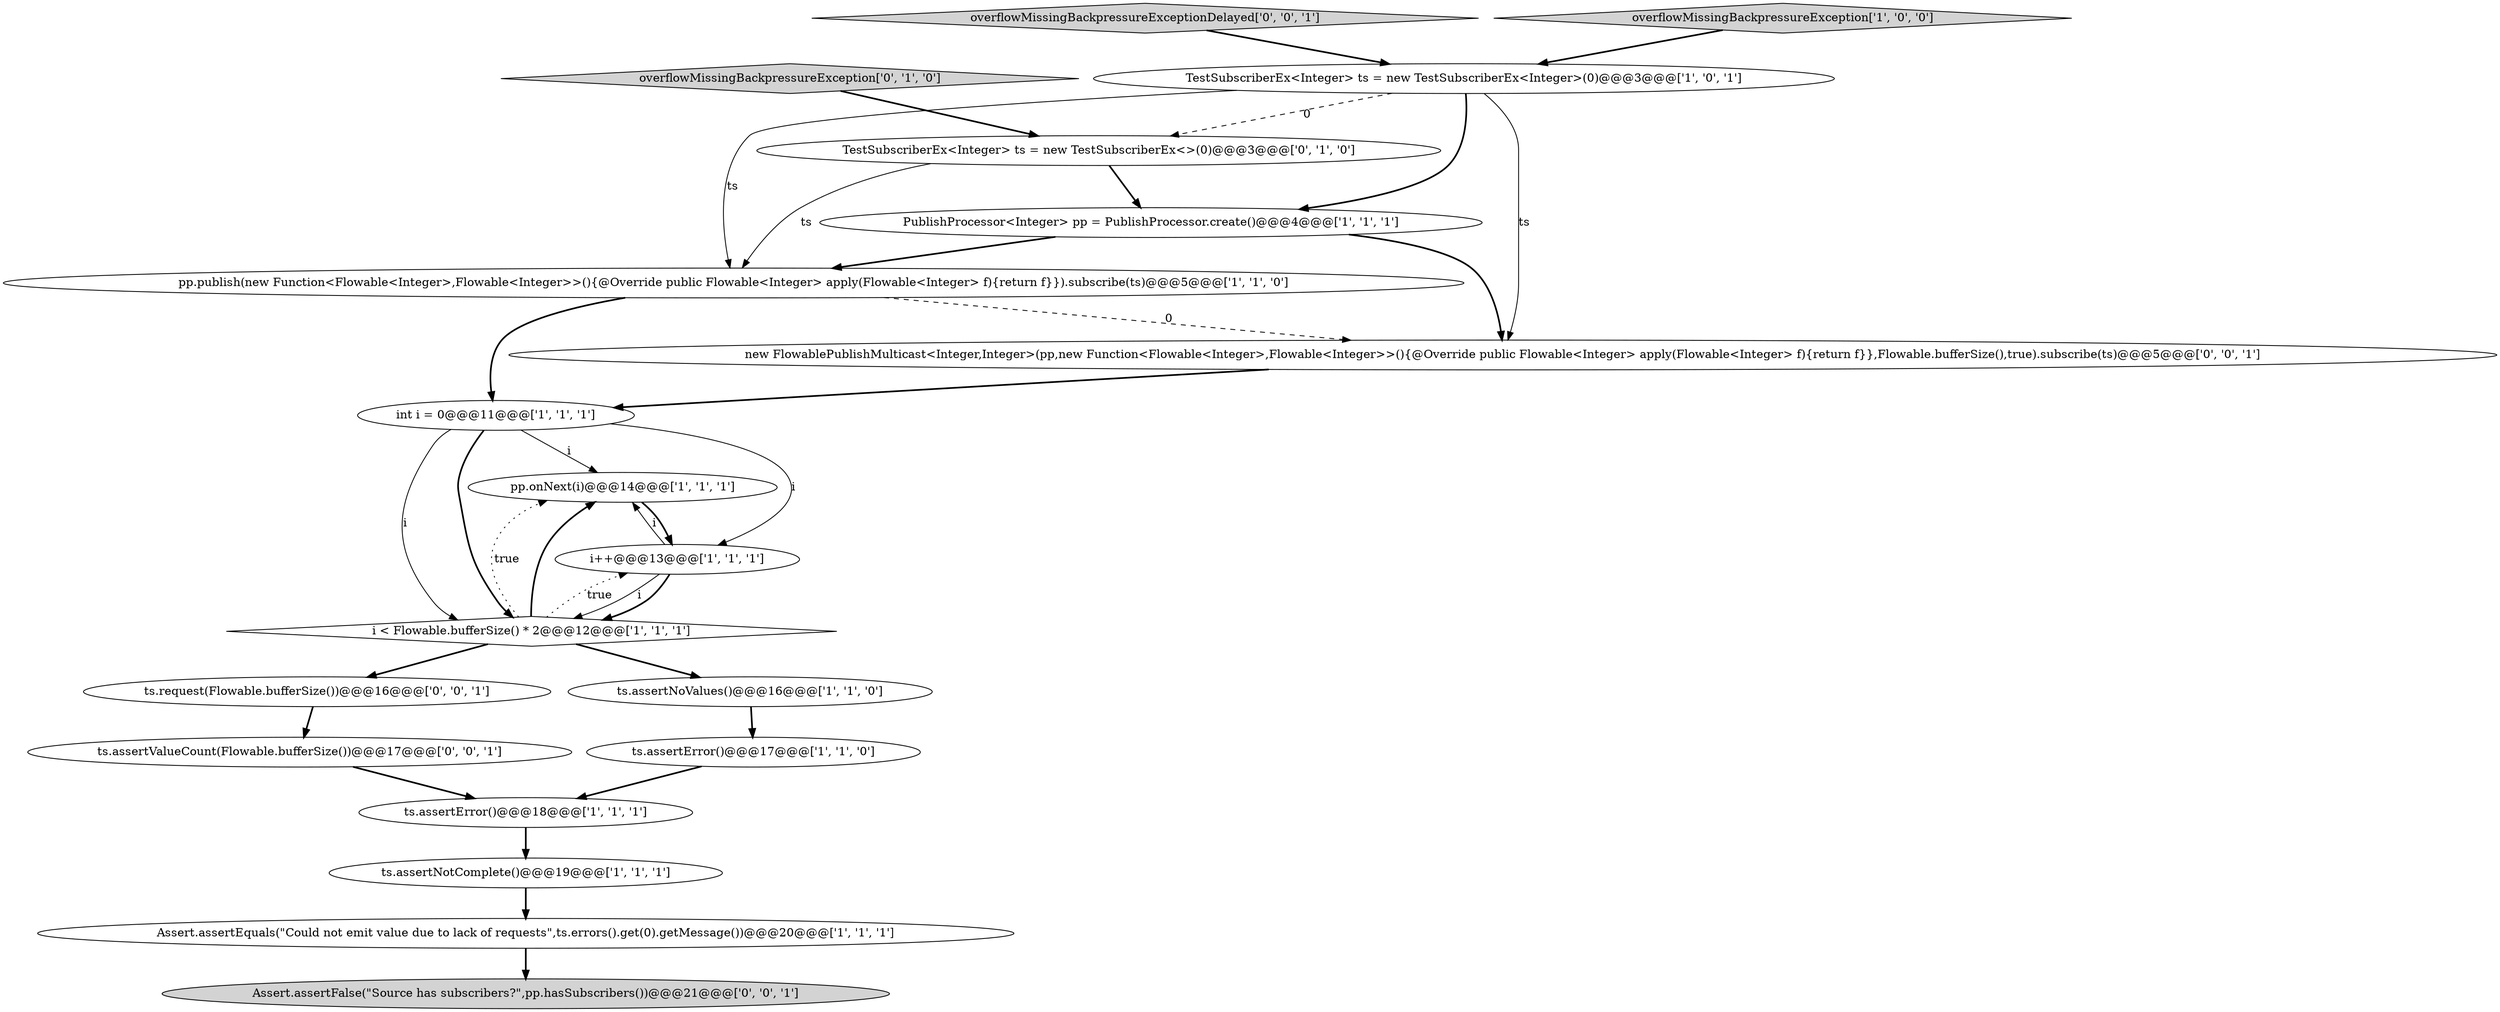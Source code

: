 digraph {
4 [style = filled, label = "int i = 0@@@11@@@['1', '1', '1']", fillcolor = white, shape = ellipse image = "AAA0AAABBB1BBB"];
16 [style = filled, label = "ts.request(Flowable.bufferSize())@@@16@@@['0', '0', '1']", fillcolor = white, shape = ellipse image = "AAA0AAABBB3BBB"];
10 [style = filled, label = "ts.assertNoValues()@@@16@@@['1', '1', '0']", fillcolor = white, shape = ellipse image = "AAA0AAABBB1BBB"];
17 [style = filled, label = "overflowMissingBackpressureExceptionDelayed['0', '0', '1']", fillcolor = lightgray, shape = diamond image = "AAA0AAABBB3BBB"];
14 [style = filled, label = "overflowMissingBackpressureException['0', '1', '0']", fillcolor = lightgray, shape = diamond image = "AAA0AAABBB2BBB"];
2 [style = filled, label = "ts.assertError()@@@18@@@['1', '1', '1']", fillcolor = white, shape = ellipse image = "AAA0AAABBB1BBB"];
0 [style = filled, label = "pp.onNext(i)@@@14@@@['1', '1', '1']", fillcolor = white, shape = ellipse image = "AAA0AAABBB1BBB"];
15 [style = filled, label = "Assert.assertFalse(\"Source has subscribers?\",pp.hasSubscribers())@@@21@@@['0', '0', '1']", fillcolor = lightgray, shape = ellipse image = "AAA0AAABBB3BBB"];
13 [style = filled, label = "TestSubscriberEx<Integer> ts = new TestSubscriberEx<>(0)@@@3@@@['0', '1', '0']", fillcolor = white, shape = ellipse image = "AAA1AAABBB2BBB"];
19 [style = filled, label = "new FlowablePublishMulticast<Integer,Integer>(pp,new Function<Flowable<Integer>,Flowable<Integer>>(){@Override public Flowable<Integer> apply(Flowable<Integer> f){return f}},Flowable.bufferSize(),true).subscribe(ts)@@@5@@@['0', '0', '1']", fillcolor = white, shape = ellipse image = "AAA0AAABBB3BBB"];
11 [style = filled, label = "overflowMissingBackpressureException['1', '0', '0']", fillcolor = lightgray, shape = diamond image = "AAA0AAABBB1BBB"];
18 [style = filled, label = "ts.assertValueCount(Flowable.bufferSize())@@@17@@@['0', '0', '1']", fillcolor = white, shape = ellipse image = "AAA0AAABBB3BBB"];
7 [style = filled, label = "i++@@@13@@@['1', '1', '1']", fillcolor = white, shape = ellipse image = "AAA0AAABBB1BBB"];
9 [style = filled, label = "i < Flowable.bufferSize() * 2@@@12@@@['1', '1', '1']", fillcolor = white, shape = diamond image = "AAA0AAABBB1BBB"];
12 [style = filled, label = "Assert.assertEquals(\"Could not emit value due to lack of requests\",ts.errors().get(0).getMessage())@@@20@@@['1', '1', '1']", fillcolor = white, shape = ellipse image = "AAA0AAABBB1BBB"];
5 [style = filled, label = "ts.assertError()@@@17@@@['1', '1', '0']", fillcolor = white, shape = ellipse image = "AAA0AAABBB1BBB"];
6 [style = filled, label = "TestSubscriberEx<Integer> ts = new TestSubscriberEx<Integer>(0)@@@3@@@['1', '0', '1']", fillcolor = white, shape = ellipse image = "AAA0AAABBB1BBB"];
8 [style = filled, label = "ts.assertNotComplete()@@@19@@@['1', '1', '1']", fillcolor = white, shape = ellipse image = "AAA0AAABBB1BBB"];
3 [style = filled, label = "PublishProcessor<Integer> pp = PublishProcessor.create()@@@4@@@['1', '1', '1']", fillcolor = white, shape = ellipse image = "AAA0AAABBB1BBB"];
1 [style = filled, label = "pp.publish(new Function<Flowable<Integer>,Flowable<Integer>>(){@Override public Flowable<Integer> apply(Flowable<Integer> f){return f}}).subscribe(ts)@@@5@@@['1', '1', '0']", fillcolor = white, shape = ellipse image = "AAA0AAABBB1BBB"];
5->2 [style = bold, label=""];
4->9 [style = solid, label="i"];
7->9 [style = solid, label="i"];
6->19 [style = solid, label="ts"];
8->12 [style = bold, label=""];
18->2 [style = bold, label=""];
9->0 [style = dotted, label="true"];
7->0 [style = solid, label="i"];
6->1 [style = solid, label="ts"];
0->7 [style = bold, label=""];
7->9 [style = bold, label=""];
16->18 [style = bold, label=""];
12->15 [style = bold, label=""];
9->16 [style = bold, label=""];
9->7 [style = dotted, label="true"];
4->0 [style = solid, label="i"];
14->13 [style = bold, label=""];
6->13 [style = dashed, label="0"];
9->0 [style = bold, label=""];
11->6 [style = bold, label=""];
4->7 [style = solid, label="i"];
3->1 [style = bold, label=""];
2->8 [style = bold, label=""];
1->19 [style = dashed, label="0"];
17->6 [style = bold, label=""];
4->9 [style = bold, label=""];
6->3 [style = bold, label=""];
3->19 [style = bold, label=""];
1->4 [style = bold, label=""];
19->4 [style = bold, label=""];
13->3 [style = bold, label=""];
10->5 [style = bold, label=""];
9->10 [style = bold, label=""];
13->1 [style = solid, label="ts"];
}
